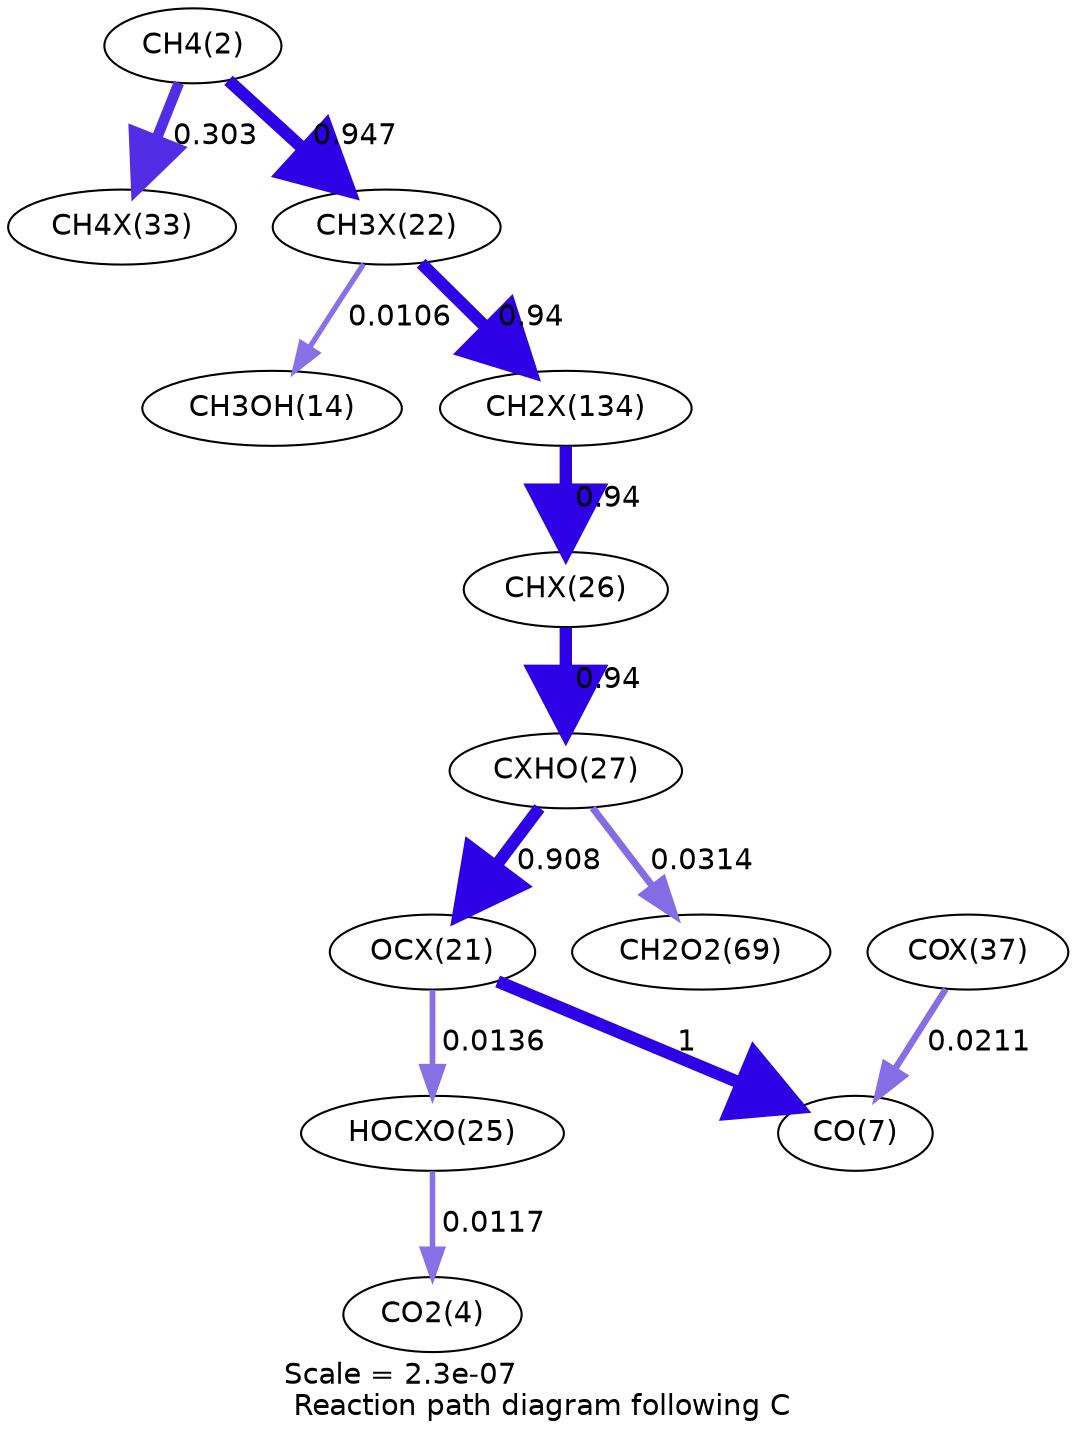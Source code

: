 digraph reaction_paths {
center=1;
s4 -> s33[fontname="Helvetica", penwidth=5.1, arrowsize=2.55, color="0.7, 0.803, 0.9"
, label=" 0.303"];
s4 -> s27[fontname="Helvetica", penwidth=5.96, arrowsize=2.98, color="0.7, 1.45, 0.9"
, label=" 0.947"];
s27 -> s16[fontname="Helvetica", penwidth=2.56, arrowsize=1.28, color="0.7, 0.511, 0.9"
, label=" 0.0106"];
s27 -> s40[fontname="Helvetica", penwidth=5.95, arrowsize=2.98, color="0.7, 1.44, 0.9"
, label=" 0.94"];
s40 -> s31[fontname="Helvetica", penwidth=5.95, arrowsize=2.98, color="0.7, 1.44, 0.9"
, label=" 0.94"];
s31 -> s32[fontname="Helvetica", penwidth=5.95, arrowsize=2.98, color="0.7, 1.44, 0.9"
, label=" 0.94"];
s32 -> s26[fontname="Helvetica", penwidth=5.93, arrowsize=2.96, color="0.7, 1.41, 0.9"
, label=" 0.908"];
s32 -> s21[fontname="Helvetica", penwidth=3.39, arrowsize=1.69, color="0.7, 0.531, 0.9"
, label=" 0.0314"];
s26 -> s9[fontname="Helvetica", penwidth=6, arrowsize=3, color="0.7, 1.5, 0.9"
, label=" 1"];
s37 -> s9[fontname="Helvetica", penwidth=3.09, arrowsize=1.54, color="0.7, 0.521, 0.9"
, label=" 0.0211"];
s26 -> s30[fontname="Helvetica", penwidth=2.76, arrowsize=1.38, color="0.7, 0.514, 0.9"
, label=" 0.0136"];
s30 -> s6[fontname="Helvetica", penwidth=2.64, arrowsize=1.32, color="0.7, 0.512, 0.9"
, label=" 0.0117"];
s4 [ fontname="Helvetica", label="CH4(2)"];
s6 [ fontname="Helvetica", label="CO2(4)"];
s9 [ fontname="Helvetica", label="CO(7)"];
s16 [ fontname="Helvetica", label="CH3OH(14)"];
s21 [ fontname="Helvetica", label="CH2O2(69)"];
s26 [ fontname="Helvetica", label="OCX(21)"];
s27 [ fontname="Helvetica", label="CH3X(22)"];
s30 [ fontname="Helvetica", label="HOCXO(25)"];
s31 [ fontname="Helvetica", label="CHX(26)"];
s32 [ fontname="Helvetica", label="CXHO(27)"];
s33 [ fontname="Helvetica", label="CH4X(33)"];
s37 [ fontname="Helvetica", label="COX(37)"];
s40 [ fontname="Helvetica", label="CH2X(134)"];
 label = "Scale = 2.3e-07\l Reaction path diagram following C";
 fontname = "Helvetica";
}
